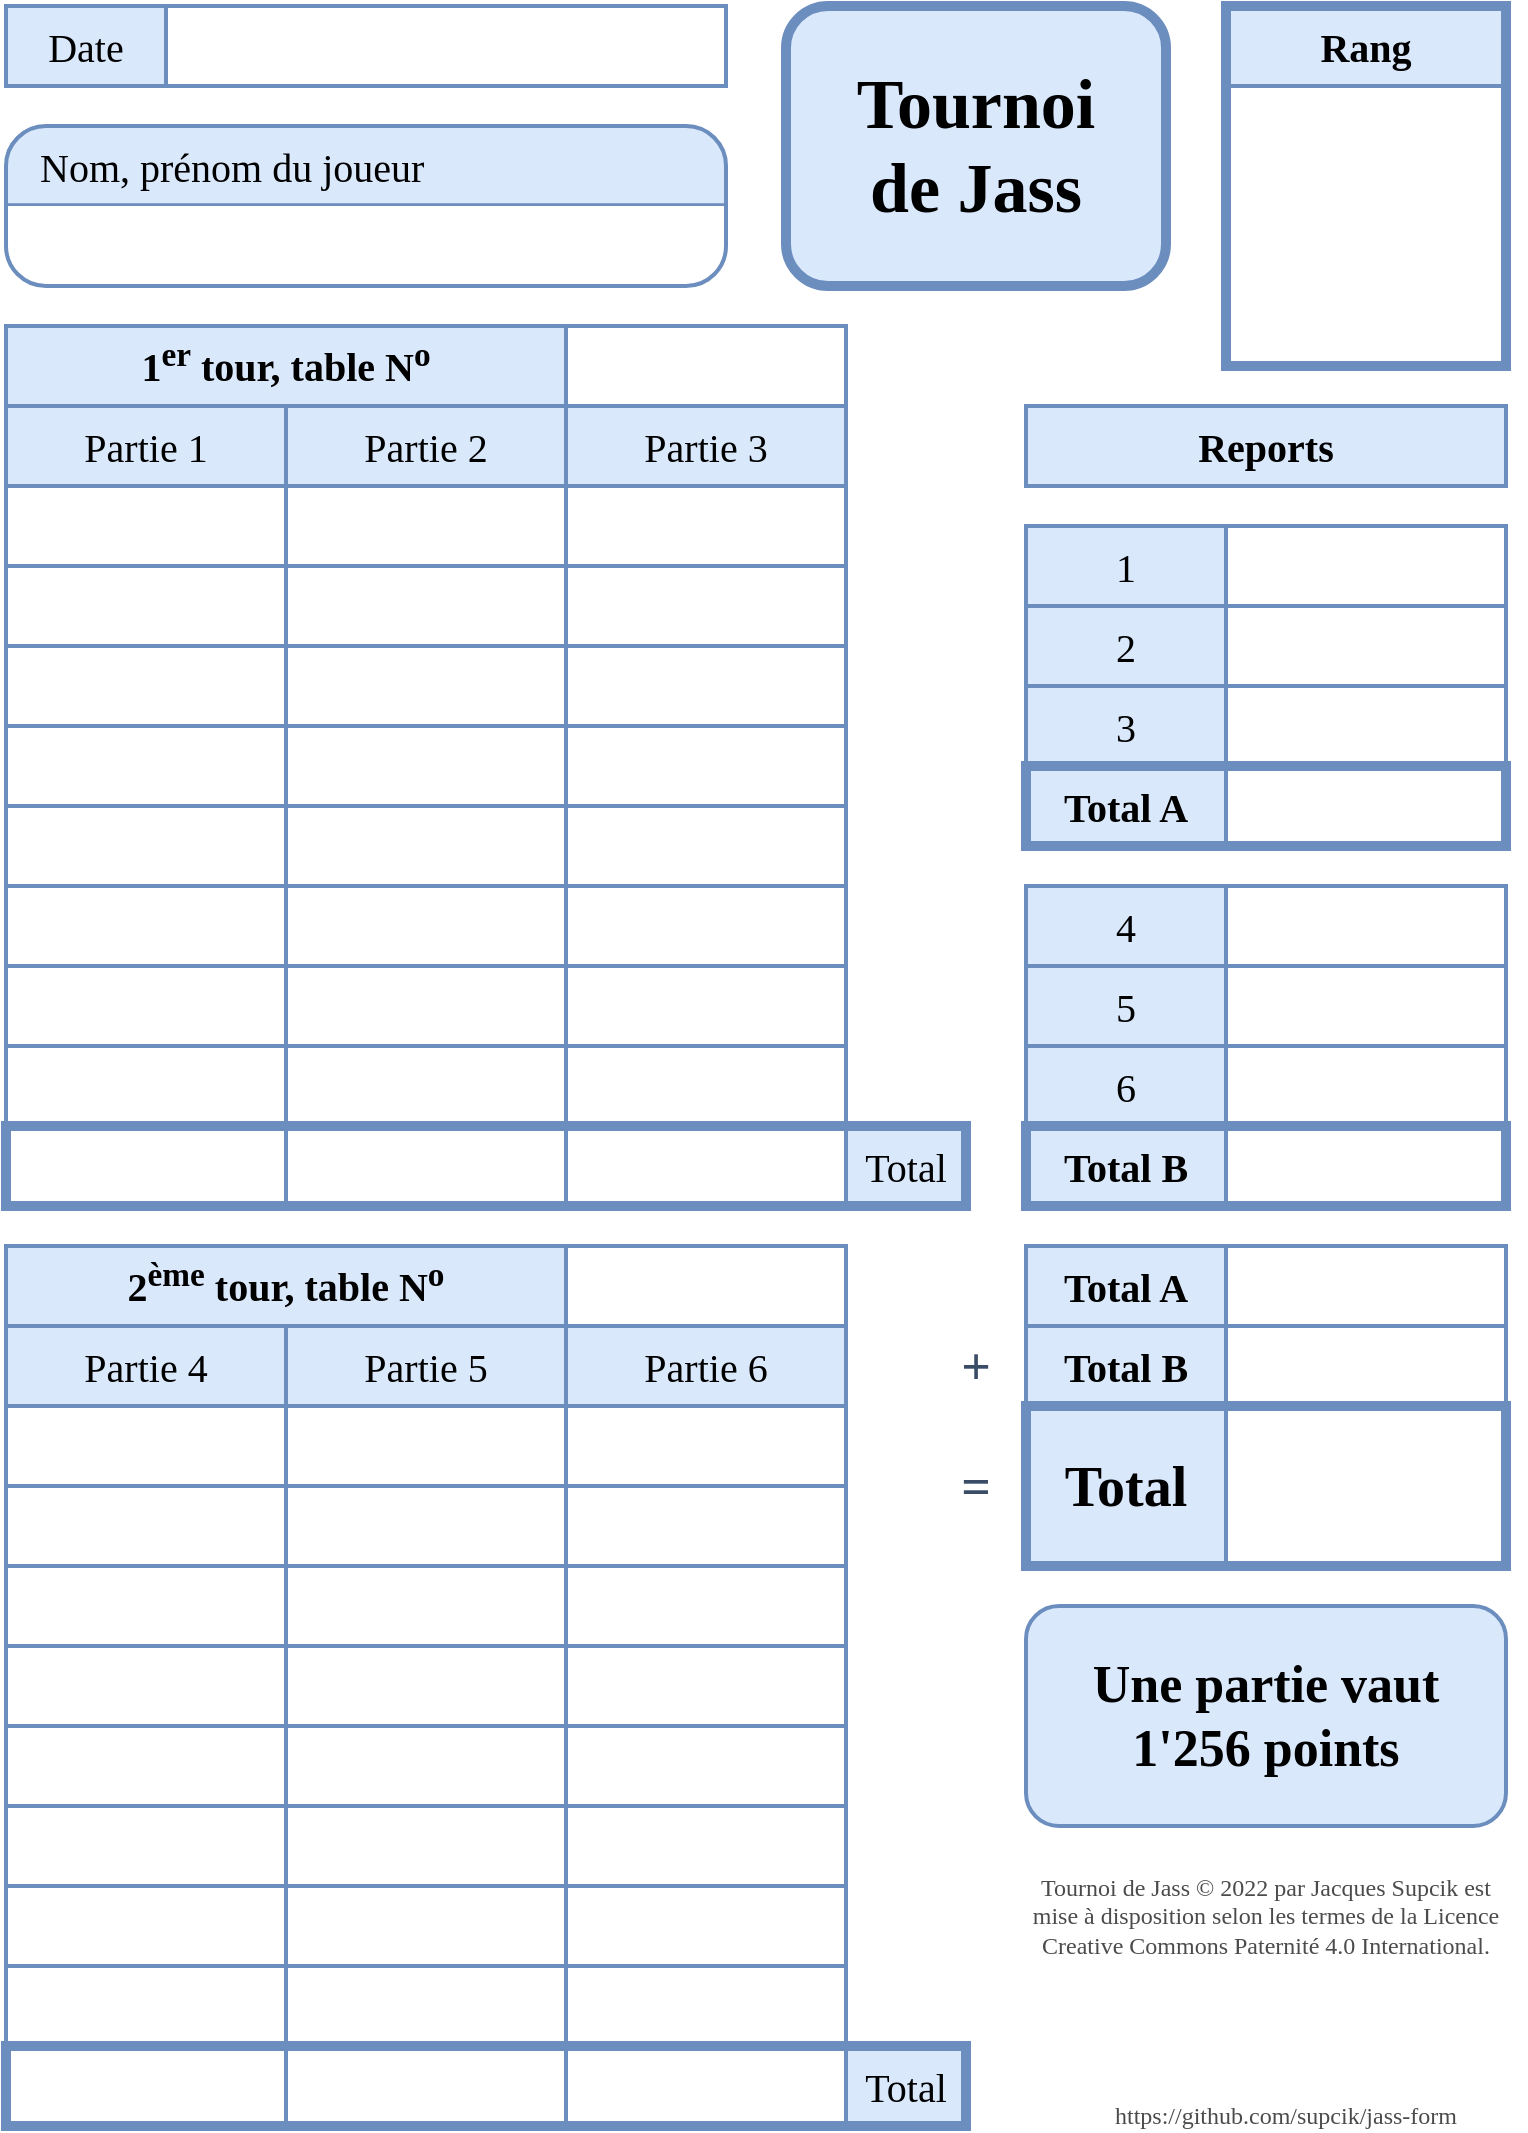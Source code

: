 <mxfile version="19.0.3" type="device"><diagram id="KEtKMTWY-PXlnNcbUcY1" name="Page-1"><mxGraphModel dx="1106" dy="767" grid="1" gridSize="10" guides="1" tooltips="1" connect="1" arrows="1" fold="1" page="1" pageScale="1" pageWidth="827" pageHeight="1169" math="0" shadow="0"><root><mxCell id="0"/><mxCell id="1" parent="0"/><mxCell id="_Jb6tmWbXlgew9r5p9nw-36" value="" style="rounded=0;whiteSpace=wrap;html=1;fontFamily=Tahoma;fontSize=20;strokeWidth=2;fillColor=none;strokeColor=#6C8EBF;" parent="1" vertex="1"><mxGeometry x="120" y="60" width="280" height="40" as="geometry"/></mxCell><mxCell id="_Jb6tmWbXlgew9r5p9nw-37" value="&lt;font style=&quot;font-size: 20px;&quot;&gt;Date&lt;/font&gt;" style="rounded=0;whiteSpace=wrap;html=1;fontFamily=Tahoma;fontSize=16.66;fillColor=#dae8fc;strokeColor=#6c8ebf;strokeWidth=2;" parent="1" vertex="1"><mxGeometry x="40" y="60" width="80" height="40" as="geometry"/></mxCell><mxCell id="_Jb6tmWbXlgew9r5p9nw-42" value="&lt;b style=&quot;&quot;&gt;Tournoi&lt;br&gt;de Jass&lt;/b&gt;" style="rounded=1;whiteSpace=wrap;html=1;fontFamily=Tahoma;fontSize=35;strokeColor=#6c8ebf;strokeWidth=5;fillColor=#dae8fc;shadow=0;sketch=0;glass=0;" parent="1" vertex="1"><mxGeometry x="430" y="60" width="190" height="140" as="geometry"/></mxCell><mxCell id="_Jb6tmWbXlgew9r5p9nw-89" value="Reports" style="rounded=0;whiteSpace=wrap;html=1;fontFamily=Tahoma;fontSize=20;strokeColor=#6c8ebf;strokeWidth=2;fillColor=#dae8fc;verticalAlign=middle;fontStyle=1" parent="1" vertex="1"><mxGeometry x="550" y="260" width="240" height="40" as="geometry"/></mxCell><mxCell id="_Jb6tmWbXlgew9r5p9nw-107" value="" style="group" parent="1" vertex="1" connectable="0"><mxGeometry x="550" y="320" width="240" height="160" as="geometry"/></mxCell><mxCell id="_Jb6tmWbXlgew9r5p9nw-103" value="" style="rounded=0;whiteSpace=wrap;html=1;fontFamily=Tahoma;fontSize=20;fontColor=#3A4C66;strokeColor=#6C8EBF;strokeWidth=2;fillColor=none;" parent="_Jb6tmWbXlgew9r5p9nw-107" vertex="1"><mxGeometry width="240" height="40" as="geometry"/></mxCell><mxCell id="_Jb6tmWbXlgew9r5p9nw-104" value="" style="rounded=0;whiteSpace=wrap;html=1;fontFamily=Tahoma;fontSize=20;fontColor=#3A4C66;strokeColor=#6C8EBF;strokeWidth=2;fillColor=none;" parent="_Jb6tmWbXlgew9r5p9nw-107" vertex="1"><mxGeometry y="40" width="240" height="40" as="geometry"/></mxCell><mxCell id="_Jb6tmWbXlgew9r5p9nw-97" value="1" style="rounded=0;whiteSpace=wrap;html=1;fontFamily=Tahoma;fontSize=20;strokeColor=#6c8ebf;strokeWidth=2;fillColor=#dae8fc;" parent="_Jb6tmWbXlgew9r5p9nw-107" vertex="1"><mxGeometry width="100" height="40" as="geometry"/></mxCell><mxCell id="_Jb6tmWbXlgew9r5p9nw-98" value="Total A" style="rounded=0;whiteSpace=wrap;html=1;fontFamily=Tahoma;fontSize=20;strokeColor=#6c8ebf;strokeWidth=2;fillColor=#dae8fc;fontStyle=1" parent="_Jb6tmWbXlgew9r5p9nw-107" vertex="1"><mxGeometry y="120" width="100" height="40" as="geometry"/></mxCell><mxCell id="_Jb6tmWbXlgew9r5p9nw-99" value="2" style="rounded=0;whiteSpace=wrap;html=1;fontFamily=Tahoma;fontSize=20;strokeColor=#6c8ebf;strokeWidth=2;fillColor=#dae8fc;" parent="_Jb6tmWbXlgew9r5p9nw-107" vertex="1"><mxGeometry y="40" width="100" height="40" as="geometry"/></mxCell><mxCell id="_Jb6tmWbXlgew9r5p9nw-102" value="3" style="rounded=0;whiteSpace=wrap;html=1;fontFamily=Tahoma;fontSize=20;strokeColor=#6c8ebf;strokeWidth=2;fillColor=#dae8fc;" parent="_Jb6tmWbXlgew9r5p9nw-107" vertex="1"><mxGeometry y="80" width="100" height="40" as="geometry"/></mxCell><mxCell id="_Jb6tmWbXlgew9r5p9nw-90" value="" style="rounded=0;whiteSpace=wrap;html=1;fontFamily=Tahoma;fontSize=20;fontColor=#3A4C66;strokeColor=#6C8EBF;strokeWidth=2;fillColor=none;" parent="_Jb6tmWbXlgew9r5p9nw-107" vertex="1"><mxGeometry width="240" height="160" as="geometry"/></mxCell><mxCell id="_Jb6tmWbXlgew9r5p9nw-95" value="" style="rounded=0;whiteSpace=wrap;html=1;fontFamily=Tahoma;fontSize=20;fontColor=#3A4C66;strokeColor=#6C8EBF;strokeWidth=5;fillColor=none;" parent="_Jb6tmWbXlgew9r5p9nw-107" vertex="1"><mxGeometry y="120" width="240" height="40" as="geometry"/></mxCell><mxCell id="_Jb6tmWbXlgew9r5p9nw-128" value="" style="group;rounded=0;shadow=0;glass=0;sketch=0;" parent="1" vertex="1" connectable="0"><mxGeometry x="550" y="680" width="240" height="160" as="geometry"/></mxCell><mxCell id="_Jb6tmWbXlgew9r5p9nw-120" value="" style="rounded=0;whiteSpace=wrap;html=1;fontFamily=Tahoma;fontSize=20;fontColor=#3A4C66;strokeColor=#6C8EBF;strokeWidth=2;fillColor=none;" parent="_Jb6tmWbXlgew9r5p9nw-128" vertex="1"><mxGeometry width="240" height="160" as="geometry"/></mxCell><mxCell id="_Jb6tmWbXlgew9r5p9nw-121" value="" style="rounded=0;whiteSpace=wrap;html=1;fontFamily=Tahoma;fontSize=20;fontColor=#3A4C66;strokeColor=#6C8EBF;strokeWidth=2;fillColor=none;" parent="_Jb6tmWbXlgew9r5p9nw-128" vertex="1"><mxGeometry width="240" height="40" as="geometry"/></mxCell><mxCell id="_Jb6tmWbXlgew9r5p9nw-122" value="" style="rounded=0;whiteSpace=wrap;html=1;fontFamily=Tahoma;fontSize=20;fontColor=#3A4C66;strokeColor=#6C8EBF;strokeWidth=2;fillColor=none;" parent="_Jb6tmWbXlgew9r5p9nw-128" vertex="1"><mxGeometry y="40" width="240" height="40" as="geometry"/></mxCell><mxCell id="_Jb6tmWbXlgew9r5p9nw-123" value="Total A" style="rounded=0;whiteSpace=wrap;html=1;fontFamily=Tahoma;fontSize=20;strokeColor=#6c8ebf;strokeWidth=2;fillColor=#dae8fc;fontStyle=1" parent="_Jb6tmWbXlgew9r5p9nw-128" vertex="1"><mxGeometry width="100" height="40" as="geometry"/></mxCell><mxCell id="_Jb6tmWbXlgew9r5p9nw-124" value="&lt;font style=&quot;font-size: 28px;&quot;&gt;Total&lt;/font&gt;" style="rounded=0;whiteSpace=wrap;html=1;fontFamily=Tahoma;fontSize=20;strokeColor=#6c8ebf;strokeWidth=2;fillColor=#dae8fc;fontStyle=1" parent="_Jb6tmWbXlgew9r5p9nw-128" vertex="1"><mxGeometry y="80" width="100" height="80" as="geometry"/></mxCell><mxCell id="_Jb6tmWbXlgew9r5p9nw-125" value="Total B" style="rounded=0;whiteSpace=wrap;html=1;fontFamily=Tahoma;fontSize=20;strokeColor=#6c8ebf;strokeWidth=2;fillColor=#dae8fc;fontStyle=1" parent="_Jb6tmWbXlgew9r5p9nw-128" vertex="1"><mxGeometry y="40" width="100" height="40" as="geometry"/></mxCell><mxCell id="_Jb6tmWbXlgew9r5p9nw-127" value="" style="rounded=0;whiteSpace=wrap;html=1;fontFamily=Tahoma;fontSize=20;fontColor=#3A4C66;strokeColor=#6C8EBF;strokeWidth=5;fillColor=none;shadow=0;glass=0;sketch=0;" parent="_Jb6tmWbXlgew9r5p9nw-128" vertex="1"><mxGeometry y="80" width="240" height="80" as="geometry"/></mxCell><mxCell id="_Jb6tmWbXlgew9r5p9nw-129" value="&lt;font style=&quot;font-size: 26px;&quot;&gt;&lt;b style=&quot;font-size: 26px;&quot;&gt;Une partie vaut&lt;br style=&quot;font-size: 26px;&quot;&gt;1'256 points&lt;/b&gt;&lt;/font&gt;" style="rounded=1;whiteSpace=wrap;html=1;fontFamily=Tahoma;fontSize=26;strokeColor=#6c8ebf;strokeWidth=2;fillColor=#dae8fc;align=center;" parent="1" vertex="1"><mxGeometry x="550" y="860" width="240" height="110" as="geometry"/></mxCell><mxCell id="_Jb6tmWbXlgew9r5p9nw-134" value="" style="group" parent="1" vertex="1" connectable="0"><mxGeometry x="650" y="60" width="140" height="180" as="geometry"/></mxCell><mxCell id="_Jb6tmWbXlgew9r5p9nw-46" value="&lt;font style=&quot;font-size: 20px; line-height: 0.1;&quot;&gt;Rang&lt;br style=&quot;font-size: 20px;&quot;&gt;&lt;/font&gt;" style="rounded=0;whiteSpace=wrap;html=1;fontFamily=Tahoma;fontSize=20;strokeColor=#6c8ebf;strokeWidth=2;fillColor=#dae8fc;verticalAlign=middle;fontStyle=1" parent="_Jb6tmWbXlgew9r5p9nw-134" vertex="1"><mxGeometry width="140" height="40" as="geometry"/></mxCell><mxCell id="_Jb6tmWbXlgew9r5p9nw-45" value="" style="rounded=0;whiteSpace=wrap;html=1;fontFamily=Tahoma;fontSize=35;strokeColor=#6C8EBF;strokeWidth=2;fillColor=none;" parent="_Jb6tmWbXlgew9r5p9nw-134" vertex="1"><mxGeometry width="140" height="180" as="geometry"/></mxCell><mxCell id="_Jb6tmWbXlgew9r5p9nw-47" value="" style="group;strokeWidth=5;strokeColor=#6C8EBF;container=0;" parent="_Jb6tmWbXlgew9r5p9nw-134" vertex="1" connectable="0"><mxGeometry width="140" height="180" as="geometry"/></mxCell><mxCell id="_Jb6tmWbXlgew9r5p9nw-140" value="" style="group" parent="1" vertex="1" connectable="0"><mxGeometry x="550" y="500" width="240" height="160" as="geometry"/></mxCell><mxCell id="_Jb6tmWbXlgew9r5p9nw-115" value="" style="rounded=0;whiteSpace=wrap;html=1;fontFamily=Tahoma;fontSize=20;fontColor=#3A4C66;strokeColor=#6C8EBF;strokeWidth=2;fillColor=none;" parent="_Jb6tmWbXlgew9r5p9nw-140" vertex="1"><mxGeometry width="240" height="160" as="geometry"/></mxCell><mxCell id="_Jb6tmWbXlgew9r5p9nw-109" value="" style="rounded=0;whiteSpace=wrap;html=1;fontFamily=Tahoma;fontSize=20;fontColor=#3A4C66;strokeColor=#6C8EBF;strokeWidth=2;fillColor=none;" parent="_Jb6tmWbXlgew9r5p9nw-140" vertex="1"><mxGeometry width="240" height="40" as="geometry"/></mxCell><mxCell id="_Jb6tmWbXlgew9r5p9nw-110" value="" style="rounded=0;whiteSpace=wrap;html=1;fontFamily=Tahoma;fontSize=20;fontColor=#3A4C66;strokeColor=#6C8EBF;strokeWidth=2;fillColor=none;" parent="_Jb6tmWbXlgew9r5p9nw-140" vertex="1"><mxGeometry y="40" width="240" height="40" as="geometry"/></mxCell><mxCell id="_Jb6tmWbXlgew9r5p9nw-111" value="4" style="rounded=0;whiteSpace=wrap;html=1;fontFamily=Tahoma;fontSize=20;strokeColor=#6c8ebf;strokeWidth=2;fillColor=#dae8fc;" parent="_Jb6tmWbXlgew9r5p9nw-140" vertex="1"><mxGeometry width="100" height="40" as="geometry"/></mxCell><mxCell id="_Jb6tmWbXlgew9r5p9nw-112" value="Total B" style="rounded=0;whiteSpace=wrap;html=1;fontFamily=Tahoma;fontSize=20;strokeColor=#6c8ebf;strokeWidth=2;fillColor=#dae8fc;fontStyle=1" parent="_Jb6tmWbXlgew9r5p9nw-140" vertex="1"><mxGeometry y="120" width="100" height="40" as="geometry"/></mxCell><mxCell id="_Jb6tmWbXlgew9r5p9nw-113" value="5" style="rounded=0;whiteSpace=wrap;html=1;fontFamily=Tahoma;fontSize=20;strokeColor=#6c8ebf;strokeWidth=2;fillColor=#dae8fc;" parent="_Jb6tmWbXlgew9r5p9nw-140" vertex="1"><mxGeometry y="40" width="100" height="40" as="geometry"/></mxCell><mxCell id="_Jb6tmWbXlgew9r5p9nw-114" value="6" style="rounded=0;whiteSpace=wrap;html=1;fontFamily=Tahoma;fontSize=20;strokeColor=#6c8ebf;strokeWidth=2;fillColor=#dae8fc;" parent="_Jb6tmWbXlgew9r5p9nw-140" vertex="1"><mxGeometry y="80" width="100" height="40" as="geometry"/></mxCell><mxCell id="_Jb6tmWbXlgew9r5p9nw-116" value="" style="rounded=0;whiteSpace=wrap;html=1;fontFamily=Tahoma;fontSize=20;fontColor=#3A4C66;strokeColor=#6C8EBF;strokeWidth=5;fillColor=none;" parent="_Jb6tmWbXlgew9r5p9nw-140" vertex="1"><mxGeometry y="120" width="240" height="40" as="geometry"/></mxCell><mxCell id="_Jb6tmWbXlgew9r5p9nw-141" value="&lt;div&gt;&lt;span style=&quot;background-color: initial;&quot;&gt;Tournoi de Jass © 2022 par Jacques Supcik&amp;nbsp;&lt;/span&gt;&lt;span style=&quot;background-color: initial;&quot;&gt;est mise à disposition selon les termes de la Licence Creative Commons Paternité 4.0 International.&lt;/span&gt;&lt;br&gt;&lt;/div&gt;" style="text;html=1;strokeColor=none;fillColor=none;align=center;verticalAlign=middle;whiteSpace=wrap;rounded=0;shadow=0;glass=0;sketch=0;fontFamily=Tahoma;fontSize=12;fontColor=#000000;textOpacity=70;" parent="1" vertex="1"><mxGeometry x="550" y="980" width="240" height="70" as="geometry"/></mxCell><mxCell id="_Jb6tmWbXlgew9r5p9nw-142" value="" style="shape=image;verticalLabelPosition=bottom;labelBackgroundColor=default;verticalAlign=top;aspect=fixed;imageAspect=0;image=https://mirrors.creativecommons.org/presskit/buttons/88x31/png/by.png;textOpacity=70;opacity=70;" parent="1" vertex="1"><mxGeometry x="612.84" y="1056" width="114.32" height="40" as="geometry"/></mxCell><mxCell id="_Jb6tmWbXlgew9r5p9nw-150" value="" style="group" parent="1" vertex="1" connectable="0"><mxGeometry x="40" y="120" width="360" height="80" as="geometry"/></mxCell><mxCell id="_Jb6tmWbXlgew9r5p9nw-44" value="&lt;font style=&quot;font-size: 20px;&quot;&gt;Nom, prénom du joueur&lt;/font&gt;" style="rounded=1;whiteSpace=wrap;html=1;fontFamily=Tahoma;fontSize=16.66;fillColor=#dae8fc;strokeColor=none;strokeWidth=2;align=left;spacingTop=-21;spacing=17;arcSize=33;" parent="_Jb6tmWbXlgew9r5p9nw-150" vertex="1"><mxGeometry width="360" height="60" as="geometry"/></mxCell><mxCell id="_Jb6tmWbXlgew9r5p9nw-148" value="" style="endArrow=none;html=1;rounded=0;fontFamily=Tahoma;fontSize=12;fontColor=#B3B3B3;strokeColor=#6C8EBF;strokeWidth=2;" parent="_Jb6tmWbXlgew9r5p9nw-150" edge="1"><mxGeometry width="50" height="50" relative="1" as="geometry"><mxPoint y="39.67" as="sourcePoint"/><mxPoint x="360" y="39.67" as="targetPoint"/></mxGeometry></mxCell><mxCell id="_Jb6tmWbXlgew9r5p9nw-87" value="" style="rounded=0;whiteSpace=wrap;html=1;fontFamily=Tahoma;fontSize=20;strokeWidth=2;arcSize=43;strokeColor=none;" parent="_Jb6tmWbXlgew9r5p9nw-150" vertex="1"><mxGeometry y="40" width="360" height="40" as="geometry"/></mxCell><mxCell id="_Jb6tmWbXlgew9r5p9nw-147" value="" style="rounded=1;whiteSpace=wrap;html=1;shadow=0;glass=0;sketch=0;fontFamily=Tahoma;fontSize=12;fontColor=#B3B3B3;strokeColor=#6C8EBF;strokeWidth=2;fillColor=none;arcSize=25;" parent="_Jb6tmWbXlgew9r5p9nw-150" vertex="1"><mxGeometry width="360" height="80" as="geometry"/></mxCell><mxCell id="_Jb6tmWbXlgew9r5p9nw-135" value="&lt;b&gt;+&lt;/b&gt;" style="text;html=1;strokeColor=none;fillColor=none;align=center;verticalAlign=middle;whiteSpace=wrap;rounded=0;fontFamily=Tahoma;fontSize=26;fontColor=#3A4C66;" parent="1" vertex="1"><mxGeometry x="500" y="720" width="50" height="40" as="geometry"/></mxCell><mxCell id="_Jb6tmWbXlgew9r5p9nw-138" value="&lt;b&gt;=&lt;/b&gt;" style="text;html=1;strokeColor=none;fillColor=none;align=center;verticalAlign=middle;whiteSpace=wrap;rounded=0;fontFamily=Tahoma;fontSize=26;fontColor=#3A4C66;" parent="1" vertex="1"><mxGeometry x="500" y="760" width="50" height="80" as="geometry"/></mxCell><mxCell id="_Jb6tmWbXlgew9r5p9nw-154" value="" style="group" parent="1" vertex="1" connectable="0"><mxGeometry x="40" y="680" width="480" height="440" as="geometry"/></mxCell><mxCell id="_Jb6tmWbXlgew9r5p9nw-86" value="" style="rounded=0;whiteSpace=wrap;html=1;fontFamily=Tahoma;fontSize=35;strokeColor=#6C8EBF;strokeWidth=2;fillColor=none;" parent="_Jb6tmWbXlgew9r5p9nw-154" vertex="1"><mxGeometry width="420" height="440" as="geometry"/></mxCell><mxCell id="_Jb6tmWbXlgew9r5p9nw-69" value="&lt;font style=&quot;font-size: 20px;&quot;&gt;Total&lt;/font&gt;" style="rounded=0;whiteSpace=wrap;html=1;fontFamily=Tahoma;fontSize=16.66;fillColor=#dae8fc;strokeColor=#6C8EBF;strokeWidth=2;" parent="_Jb6tmWbXlgew9r5p9nw-154" vertex="1"><mxGeometry x="420" y="400" width="60" height="40" as="geometry"/></mxCell><mxCell id="_Jb6tmWbXlgew9r5p9nw-70" value="&lt;font style=&quot;font-size: 20px;&quot;&gt;Partie 4&lt;/font&gt;" style="rounded=0;whiteSpace=wrap;html=1;fontFamily=Tahoma;fontSize=16.66;fillColor=#dae8fc;strokeColor=#6C8EBF;strokeWidth=2;" parent="_Jb6tmWbXlgew9r5p9nw-154" vertex="1"><mxGeometry y="40" width="140" height="40" as="geometry"/></mxCell><mxCell id="_Jb6tmWbXlgew9r5p9nw-71" value="&lt;font style=&quot;font-size: 20px;&quot;&gt;Partie 5&lt;/font&gt;" style="rounded=0;whiteSpace=wrap;html=1;fontFamily=Tahoma;fontSize=16.66;fillColor=#dae8fc;strokeColor=#6C8EBF;strokeWidth=2;" parent="_Jb6tmWbXlgew9r5p9nw-154" vertex="1"><mxGeometry x="140" y="40" width="140" height="40" as="geometry"/></mxCell><mxCell id="_Jb6tmWbXlgew9r5p9nw-72" value="&lt;font style=&quot;font-size: 20px;&quot;&gt;Partie 6&lt;/font&gt;" style="rounded=0;whiteSpace=wrap;html=1;fontFamily=Tahoma;fontSize=16.66;fillColor=#dae8fc;strokeColor=#6C8EBF;strokeWidth=2;" parent="_Jb6tmWbXlgew9r5p9nw-154" vertex="1"><mxGeometry x="280" y="40" width="140" height="40" as="geometry"/></mxCell><mxCell id="_Jb6tmWbXlgew9r5p9nw-73" value="2&lt;sup style=&quot;&quot;&gt;&lt;font style=&quot;font-size: 16.66px;&quot;&gt;ème&lt;/font&gt;&lt;/sup&gt;&amp;nbsp;tour, table N&lt;sup&gt;o&lt;/sup&gt;" style="rounded=0;whiteSpace=wrap;html=1;fillColor=#dae8fc;strokeColor=#6C8EBF;fontFamily=Tahoma;fontSize=20;fontStyle=1;strokeWidth=2;spacingTop=-5;" parent="_Jb6tmWbXlgew9r5p9nw-154" vertex="1"><mxGeometry width="280" height="40" as="geometry"/></mxCell><mxCell id="_Jb6tmWbXlgew9r5p9nw-74" value="" style="endArrow=none;html=1;rounded=0;strokeWidth=2;strokeColor=#6C8EBF;" parent="_Jb6tmWbXlgew9r5p9nw-154" edge="1"><mxGeometry width="50" height="50" relative="1" as="geometry"><mxPoint x="140" y="440" as="sourcePoint"/><mxPoint x="140" y="40" as="targetPoint"/></mxGeometry></mxCell><mxCell id="_Jb6tmWbXlgew9r5p9nw-75" value="" style="endArrow=none;html=1;rounded=0;strokeWidth=2;strokeColor=#6C8EBF;" parent="_Jb6tmWbXlgew9r5p9nw-154" edge="1"><mxGeometry width="50" height="50" relative="1" as="geometry"><mxPoint x="280" y="440" as="sourcePoint"/><mxPoint x="280" as="targetPoint"/></mxGeometry></mxCell><mxCell id="_Jb6tmWbXlgew9r5p9nw-76" value="" style="endArrow=none;html=1;rounded=0;strokeWidth=2;strokeColor=#6C8EBF;" parent="_Jb6tmWbXlgew9r5p9nw-154" edge="1"><mxGeometry width="50" height="50" relative="1" as="geometry"><mxPoint y="40" as="sourcePoint"/><mxPoint x="420" y="40" as="targetPoint"/></mxGeometry></mxCell><mxCell id="_Jb6tmWbXlgew9r5p9nw-77" value="" style="endArrow=none;html=1;rounded=0;strokeWidth=2;strokeColor=#6C8EBF;" parent="_Jb6tmWbXlgew9r5p9nw-154" edge="1"><mxGeometry width="50" height="50" relative="1" as="geometry"><mxPoint y="80" as="sourcePoint"/><mxPoint x="420" y="80" as="targetPoint"/></mxGeometry></mxCell><mxCell id="_Jb6tmWbXlgew9r5p9nw-78" value="" style="endArrow=none;html=1;rounded=0;strokeWidth=2;strokeColor=#6C8EBF;" parent="_Jb6tmWbXlgew9r5p9nw-154" edge="1"><mxGeometry width="50" height="50" relative="1" as="geometry"><mxPoint y="120" as="sourcePoint"/><mxPoint x="420" y="120" as="targetPoint"/></mxGeometry></mxCell><mxCell id="_Jb6tmWbXlgew9r5p9nw-79" value="" style="endArrow=none;html=1;rounded=0;strokeWidth=2;strokeColor=#6C8EBF;" parent="_Jb6tmWbXlgew9r5p9nw-154" edge="1"><mxGeometry width="50" height="50" relative="1" as="geometry"><mxPoint y="160" as="sourcePoint"/><mxPoint x="420" y="160" as="targetPoint"/></mxGeometry></mxCell><mxCell id="_Jb6tmWbXlgew9r5p9nw-80" value="" style="endArrow=none;html=1;rounded=0;strokeWidth=2;strokeColor=#6C8EBF;" parent="_Jb6tmWbXlgew9r5p9nw-154" edge="1"><mxGeometry width="50" height="50" relative="1" as="geometry"><mxPoint y="200" as="sourcePoint"/><mxPoint x="420" y="200" as="targetPoint"/></mxGeometry></mxCell><mxCell id="_Jb6tmWbXlgew9r5p9nw-81" value="" style="endArrow=none;html=1;rounded=0;strokeWidth=2;strokeColor=#6C8EBF;" parent="_Jb6tmWbXlgew9r5p9nw-154" edge="1"><mxGeometry width="50" height="50" relative="1" as="geometry"><mxPoint y="240" as="sourcePoint"/><mxPoint x="420" y="240" as="targetPoint"/></mxGeometry></mxCell><mxCell id="_Jb6tmWbXlgew9r5p9nw-82" value="" style="endArrow=none;html=1;rounded=0;strokeWidth=2;strokeColor=#6C8EBF;" parent="_Jb6tmWbXlgew9r5p9nw-154" edge="1"><mxGeometry width="50" height="50" relative="1" as="geometry"><mxPoint y="280" as="sourcePoint"/><mxPoint x="420" y="280" as="targetPoint"/></mxGeometry></mxCell><mxCell id="_Jb6tmWbXlgew9r5p9nw-83" value="" style="endArrow=none;html=1;rounded=0;strokeWidth=2;strokeColor=#6C8EBF;" parent="_Jb6tmWbXlgew9r5p9nw-154" edge="1"><mxGeometry width="50" height="50" relative="1" as="geometry"><mxPoint y="320" as="sourcePoint"/><mxPoint x="420" y="320" as="targetPoint"/></mxGeometry></mxCell><mxCell id="_Jb6tmWbXlgew9r5p9nw-84" value="" style="endArrow=none;html=1;rounded=0;strokeWidth=2;strokeColor=#6C8EBF;" parent="_Jb6tmWbXlgew9r5p9nw-154" edge="1"><mxGeometry width="50" height="50" relative="1" as="geometry"><mxPoint y="360" as="sourcePoint"/><mxPoint x="420" y="360" as="targetPoint"/></mxGeometry></mxCell><mxCell id="_Jb6tmWbXlgew9r5p9nw-85" value="" style="rounded=0;whiteSpace=wrap;html=1;fontFamily=Tahoma;fontSize=35;strokeColor=#6C8EBF;strokeWidth=5;fillColor=none;" parent="_Jb6tmWbXlgew9r5p9nw-154" vertex="1"><mxGeometry y="400" width="480" height="40" as="geometry"/></mxCell><mxCell id="_Jb6tmWbXlgew9r5p9nw-155" value="" style="group" parent="1" vertex="1" connectable="0"><mxGeometry x="40" y="220" width="480" height="440" as="geometry"/></mxCell><mxCell id="_Jb6tmWbXlgew9r5p9nw-40" value="" style="rounded=0;whiteSpace=wrap;html=1;fontFamily=Tahoma;fontSize=35;strokeColor=#6C8EBF;strokeWidth=2;fillColor=none;" parent="_Jb6tmWbXlgew9r5p9nw-155" vertex="1"><mxGeometry width="420" height="440" as="geometry"/></mxCell><mxCell id="_Jb6tmWbXlgew9r5p9nw-35" value="&lt;font style=&quot;font-size: 20px;&quot;&gt;Total&lt;/font&gt;" style="rounded=0;whiteSpace=wrap;html=1;fontFamily=Tahoma;fontSize=16.66;fillColor=#dae8fc;strokeColor=#6C8EBF;strokeWidth=2;" parent="_Jb6tmWbXlgew9r5p9nw-155" vertex="1"><mxGeometry x="420" y="400" width="60" height="40" as="geometry"/></mxCell><mxCell id="_Jb6tmWbXlgew9r5p9nw-32" value="&lt;font style=&quot;font-size: 20px;&quot;&gt;Partie 1&lt;/font&gt;" style="rounded=0;whiteSpace=wrap;html=1;fontFamily=Tahoma;fontSize=16.66;fillColor=#dae8fc;strokeColor=#6C8EBF;strokeWidth=2;" parent="_Jb6tmWbXlgew9r5p9nw-155" vertex="1"><mxGeometry y="40" width="140" height="40" as="geometry"/></mxCell><mxCell id="_Jb6tmWbXlgew9r5p9nw-33" value="&lt;font style=&quot;font-size: 20px;&quot;&gt;Partie 2&lt;/font&gt;" style="rounded=0;whiteSpace=wrap;html=1;fontFamily=Tahoma;fontSize=16.66;fillColor=#dae8fc;strokeColor=#6C8EBF;strokeWidth=2;" parent="_Jb6tmWbXlgew9r5p9nw-155" vertex="1"><mxGeometry x="140" y="40" width="140" height="40" as="geometry"/></mxCell><mxCell id="_Jb6tmWbXlgew9r5p9nw-34" value="&lt;font style=&quot;font-size: 20px;&quot;&gt;Partie 3&lt;/font&gt;" style="rounded=0;whiteSpace=wrap;html=1;fontFamily=Tahoma;fontSize=16.66;fillColor=#dae8fc;strokeColor=#6C8EBF;strokeWidth=2;" parent="_Jb6tmWbXlgew9r5p9nw-155" vertex="1"><mxGeometry x="280" y="40" width="140" height="40" as="geometry"/></mxCell><mxCell id="_Jb6tmWbXlgew9r5p9nw-31" value="1&lt;sup style=&quot;&quot;&gt;&lt;font style=&quot;font-size: 16.66px;&quot;&gt;er&lt;/font&gt;&lt;/sup&gt; tour, table N&lt;sup&gt;o&lt;/sup&gt;" style="rounded=0;whiteSpace=wrap;html=1;fillColor=#dae8fc;strokeColor=#6C8EBF;fontFamily=Tahoma;fontSize=20;fontStyle=1;strokeWidth=2;spacingTop=-5;" parent="_Jb6tmWbXlgew9r5p9nw-155" vertex="1"><mxGeometry width="280" height="40" as="geometry"/></mxCell><mxCell id="_Jb6tmWbXlgew9r5p9nw-20" value="" style="endArrow=none;html=1;rounded=0;strokeWidth=2;strokeColor=#6C8EBF;" parent="_Jb6tmWbXlgew9r5p9nw-155" edge="1"><mxGeometry width="50" height="50" relative="1" as="geometry"><mxPoint x="140" y="440" as="sourcePoint"/><mxPoint x="140" y="40" as="targetPoint"/></mxGeometry></mxCell><mxCell id="_Jb6tmWbXlgew9r5p9nw-21" value="" style="endArrow=none;html=1;rounded=0;strokeWidth=2;strokeColor=#6C8EBF;" parent="_Jb6tmWbXlgew9r5p9nw-155" edge="1"><mxGeometry width="50" height="50" relative="1" as="geometry"><mxPoint x="280" y="440" as="sourcePoint"/><mxPoint x="280" as="targetPoint"/></mxGeometry></mxCell><mxCell id="_Jb6tmWbXlgew9r5p9nw-22" value="" style="endArrow=none;html=1;rounded=0;strokeWidth=2;strokeColor=#6C8EBF;" parent="_Jb6tmWbXlgew9r5p9nw-155" edge="1"><mxGeometry width="50" height="50" relative="1" as="geometry"><mxPoint y="40" as="sourcePoint"/><mxPoint x="420" y="40" as="targetPoint"/></mxGeometry></mxCell><mxCell id="_Jb6tmWbXlgew9r5p9nw-23" value="" style="endArrow=none;html=1;rounded=0;strokeWidth=2;strokeColor=#6C8EBF;" parent="_Jb6tmWbXlgew9r5p9nw-155" edge="1"><mxGeometry width="50" height="50" relative="1" as="geometry"><mxPoint y="80" as="sourcePoint"/><mxPoint x="420" y="80" as="targetPoint"/></mxGeometry></mxCell><mxCell id="_Jb6tmWbXlgew9r5p9nw-24" value="" style="endArrow=none;html=1;rounded=0;strokeWidth=2;strokeColor=#6C8EBF;" parent="_Jb6tmWbXlgew9r5p9nw-155" edge="1"><mxGeometry width="50" height="50" relative="1" as="geometry"><mxPoint y="120" as="sourcePoint"/><mxPoint x="420" y="120" as="targetPoint"/></mxGeometry></mxCell><mxCell id="_Jb6tmWbXlgew9r5p9nw-25" value="" style="endArrow=none;html=1;rounded=0;strokeWidth=2;strokeColor=#6C8EBF;" parent="_Jb6tmWbXlgew9r5p9nw-155" edge="1"><mxGeometry width="50" height="50" relative="1" as="geometry"><mxPoint y="160" as="sourcePoint"/><mxPoint x="420" y="160" as="targetPoint"/></mxGeometry></mxCell><mxCell id="_Jb6tmWbXlgew9r5p9nw-26" value="" style="endArrow=none;html=1;rounded=0;strokeWidth=2;strokeColor=#6C8EBF;" parent="_Jb6tmWbXlgew9r5p9nw-155" edge="1"><mxGeometry width="50" height="50" relative="1" as="geometry"><mxPoint y="200" as="sourcePoint"/><mxPoint x="420" y="200" as="targetPoint"/></mxGeometry></mxCell><mxCell id="_Jb6tmWbXlgew9r5p9nw-27" value="" style="endArrow=none;html=1;rounded=0;strokeWidth=2;strokeColor=#6C8EBF;" parent="_Jb6tmWbXlgew9r5p9nw-155" edge="1"><mxGeometry width="50" height="50" relative="1" as="geometry"><mxPoint y="240" as="sourcePoint"/><mxPoint x="420" y="240" as="targetPoint"/></mxGeometry></mxCell><mxCell id="_Jb6tmWbXlgew9r5p9nw-28" value="" style="endArrow=none;html=1;rounded=0;strokeWidth=2;strokeColor=#6C8EBF;" parent="_Jb6tmWbXlgew9r5p9nw-155" edge="1"><mxGeometry width="50" height="50" relative="1" as="geometry"><mxPoint y="280" as="sourcePoint"/><mxPoint x="420" y="280" as="targetPoint"/></mxGeometry></mxCell><mxCell id="_Jb6tmWbXlgew9r5p9nw-29" value="" style="endArrow=none;html=1;rounded=0;strokeWidth=2;strokeColor=#6C8EBF;" parent="_Jb6tmWbXlgew9r5p9nw-155" edge="1"><mxGeometry width="50" height="50" relative="1" as="geometry"><mxPoint y="320" as="sourcePoint"/><mxPoint x="420" y="320" as="targetPoint"/></mxGeometry></mxCell><mxCell id="_Jb6tmWbXlgew9r5p9nw-30" value="" style="endArrow=none;html=1;rounded=0;strokeWidth=2;strokeColor=#6C8EBF;" parent="_Jb6tmWbXlgew9r5p9nw-155" edge="1"><mxGeometry width="50" height="50" relative="1" as="geometry"><mxPoint y="360" as="sourcePoint"/><mxPoint x="420" y="360" as="targetPoint"/></mxGeometry></mxCell><mxCell id="_Jb6tmWbXlgew9r5p9nw-39" value="" style="rounded=0;whiteSpace=wrap;html=1;fontFamily=Tahoma;fontSize=35;strokeColor=#6C8EBF;strokeWidth=5;fillColor=none;" parent="_Jb6tmWbXlgew9r5p9nw-155" vertex="1"><mxGeometry y="400" width="480" height="40" as="geometry"/></mxCell><mxCell id="T4RxiMH9uhPHnLTkf7Lq-1" value="https://github.com/supcik/jass-form" style="text;html=1;strokeColor=none;fillColor=none;align=center;verticalAlign=middle;whiteSpace=wrap;rounded=0;fontFamily=Tahoma;textOpacity=70;" vertex="1" parent="1"><mxGeometry x="560" y="1109" width="240" height="11" as="geometry"/></mxCell></root></mxGraphModel></diagram></mxfile>